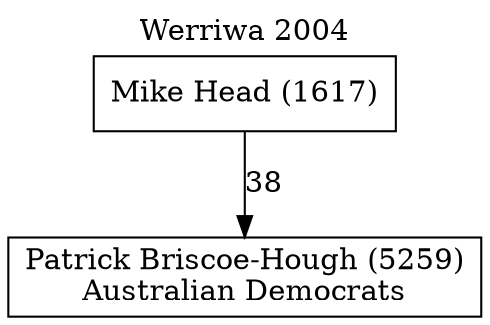 // House preference flow
digraph "Patrick Briscoe-Hough (5259)_Werriwa_2004" {
	graph [label="Werriwa 2004" labelloc=t mclimit=10]
	node [shape=box]
	"Patrick Briscoe-Hough (5259)" [label="Patrick Briscoe-Hough (5259)
Australian Democrats"]
	"Mike Head (1617)" [label="Mike Head (1617)
"]
	"Mike Head (1617)" -> "Patrick Briscoe-Hough (5259)" [label=38]
}

